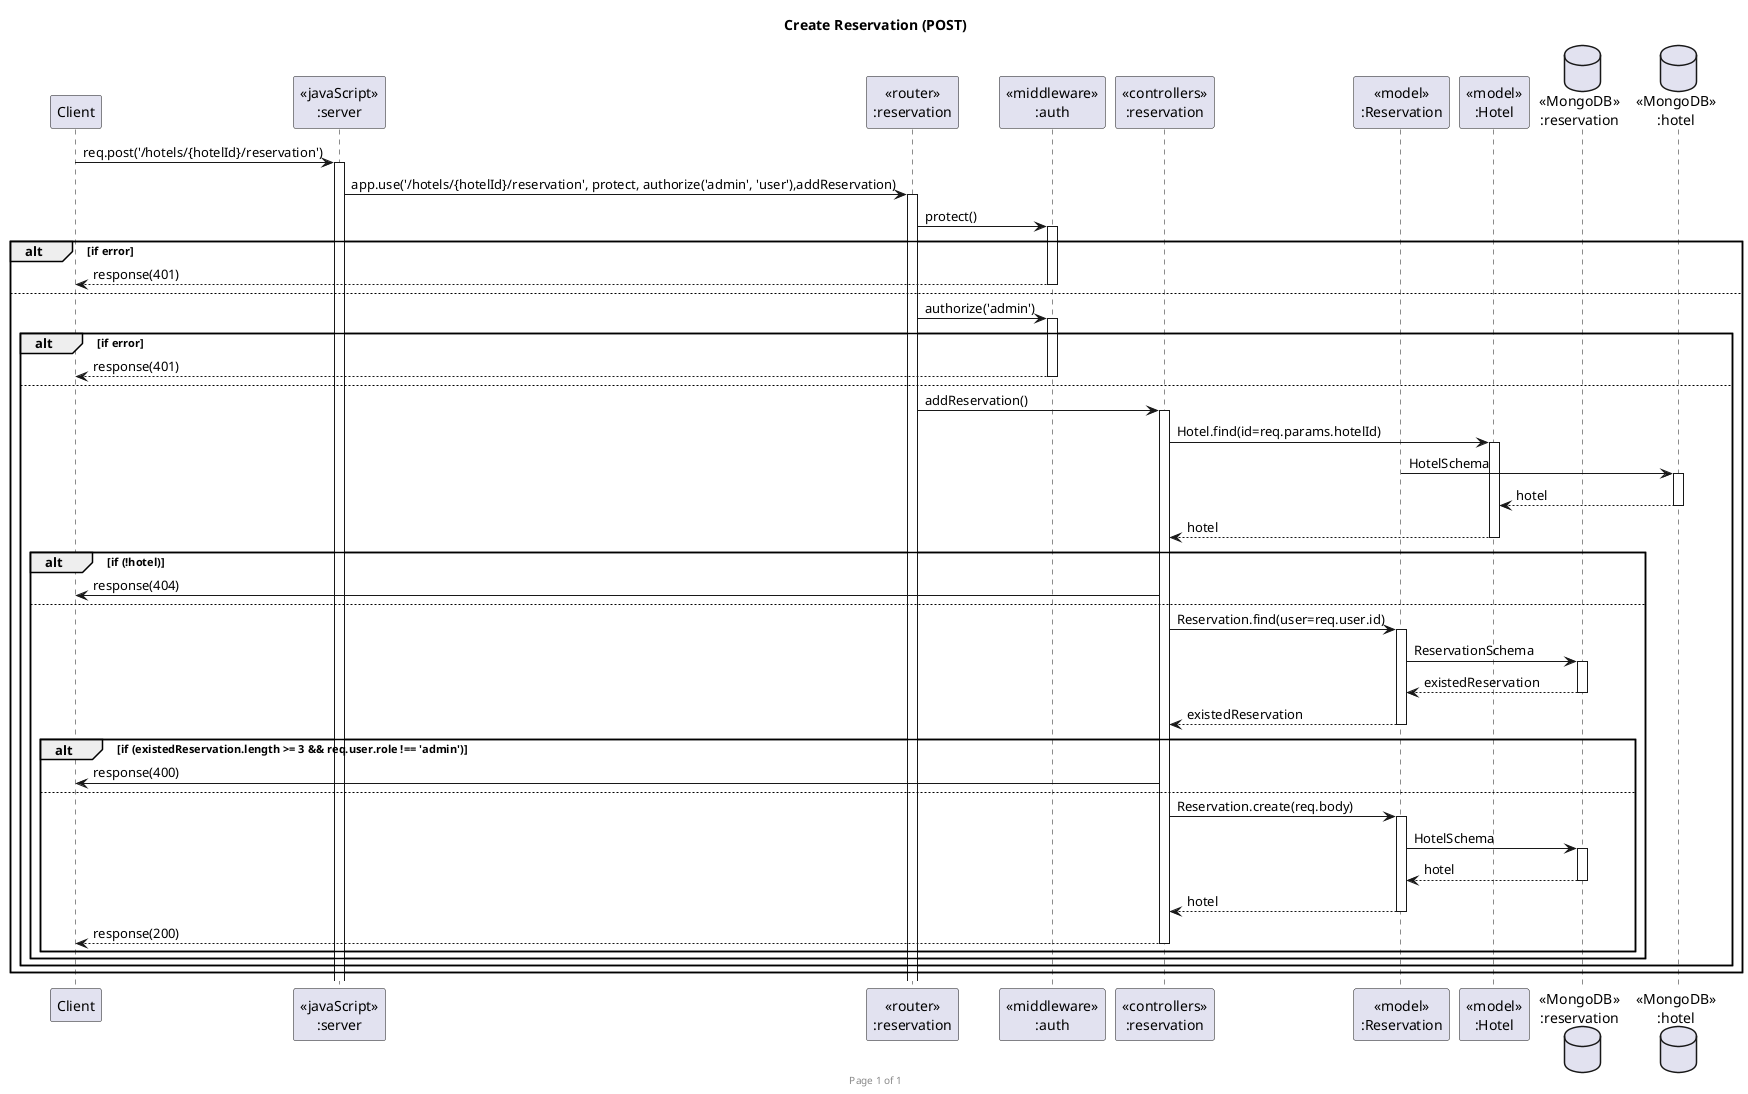 @startuml Create Reservation (POST)

footer Page %page% of %lastpage%
title "Create Reservation (POST)"

participant "Client" as client
participant "<<javaScript>>\n:server" as server
participant "<<router>>\n:reservation" as ReservationRouter
participant "<<middleware>>\n:auth" as Middleware
participant "<<controllers>>\n:reservation" as ReservationController
participant "<<model>>\n:Reservation" as ReservationModel
participant "<<model>>\n:Hotel" as HotelModel
database "<<MongoDB>>\n:reservation" as ReservationDatabase
database "<<MongoDB>>\n:hotel" as HotelDatabase

client->server ++:req.post('/hotels/{hotelId}/reservation')
server->ReservationRouter ++:app.use('/hotels/{hotelId}/reservation', protect, authorize('admin', 'user'),addReservation)
ReservationRouter->Middleware ++: protect()
alt if error
Middleware-->client --:response(401)
else
ReservationRouter->Middleware ++: authorize('admin')
alt if error
Middleware-->client --:response(401)
else
ReservationRouter -> ReservationController ++:addReservation()
ReservationController->HotelModel ++: Hotel.find(id=req.params.hotelId)
ReservationModel ->HotelDatabase ++: HotelSchema
HotelDatabase --> HotelModel --: hotel
ReservationController <-- HotelModel --:hotel
alt if (!hotel)
ReservationController->client :response(404)
else
ReservationController->ReservationModel ++: Reservation.find(user=req.user.id)
ReservationModel ->ReservationDatabase ++: ReservationSchema
ReservationDatabase --> ReservationModel --: existedReservation
ReservationController <-- ReservationModel --:existedReservation
alt if (existedReservation.length >= 3 && req.user.role !== 'admin')
ReservationController->client :response(400)
else
ReservationController->ReservationModel ++: Reservation.create(req.body)
ReservationModel ->ReservationDatabase ++: HotelSchema
ReservationDatabase --> ReservationModel --: hotel
ReservationController <-- ReservationModel --:hotel
ReservationController-->client --:response(200)
end
end
end
end
@enduml

